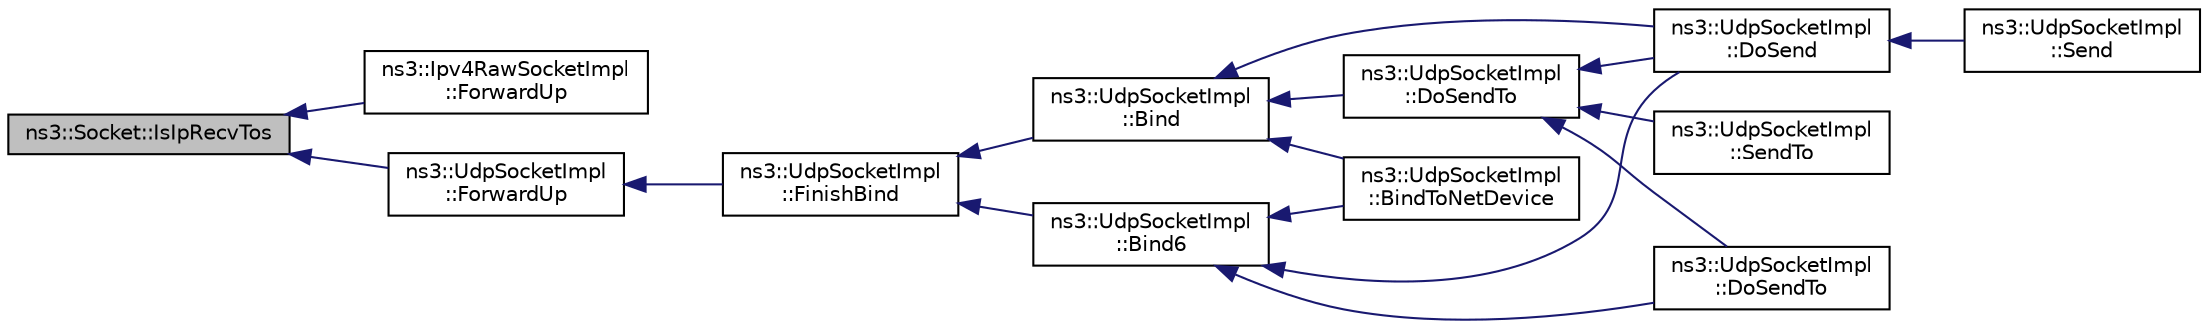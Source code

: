 digraph "ns3::Socket::IsIpRecvTos"
{
  edge [fontname="Helvetica",fontsize="10",labelfontname="Helvetica",labelfontsize="10"];
  node [fontname="Helvetica",fontsize="10",shape=record];
  rankdir="LR";
  Node1 [label="ns3::Socket::IsIpRecvTos",height=0.2,width=0.4,color="black", fillcolor="grey75", style="filled", fontcolor="black"];
  Node1 -> Node2 [dir="back",color="midnightblue",fontsize="10",style="solid"];
  Node2 [label="ns3::Ipv4RawSocketImpl\l::ForwardUp",height=0.2,width=0.4,color="black", fillcolor="white", style="filled",URL="$de/d84/classns3_1_1Ipv4RawSocketImpl.html#ab4fc4f9979027503156102d42ec62e9b",tooltip="Forward up to receive method. "];
  Node1 -> Node3 [dir="back",color="midnightblue",fontsize="10",style="solid"];
  Node3 [label="ns3::UdpSocketImpl\l::ForwardUp",height=0.2,width=0.4,color="black", fillcolor="white", style="filled",URL="$d8/df7/classns3_1_1UdpSocketImpl.html#ac7ad1051f59ee35a9083a457bd6c5642",tooltip="Called by the L3 protocol when it received a packet to pass on to TCP. "];
  Node3 -> Node4 [dir="back",color="midnightblue",fontsize="10",style="solid"];
  Node4 [label="ns3::UdpSocketImpl\l::FinishBind",height=0.2,width=0.4,color="black", fillcolor="white", style="filled",URL="$d8/df7/classns3_1_1UdpSocketImpl.html#ab176a2c5ea5e2ba0431a59cbc423c618"];
  Node4 -> Node5 [dir="back",color="midnightblue",fontsize="10",style="solid"];
  Node5 [label="ns3::UdpSocketImpl\l::Bind",height=0.2,width=0.4,color="black", fillcolor="white", style="filled",URL="$d8/df7/classns3_1_1UdpSocketImpl.html#a02289f4c7fa69580c8426484fe3712c3",tooltip="Allocate a local IPv4 endpoint for this socket. "];
  Node5 -> Node6 [dir="back",color="midnightblue",fontsize="10",style="solid"];
  Node6 [label="ns3::UdpSocketImpl\l::DoSend",height=0.2,width=0.4,color="black", fillcolor="white", style="filled",URL="$d8/df7/classns3_1_1UdpSocketImpl.html#aeb7a2f7998edd56c9079ac6a3518cd89",tooltip="Send a packet. "];
  Node6 -> Node7 [dir="back",color="midnightblue",fontsize="10",style="solid"];
  Node7 [label="ns3::UdpSocketImpl\l::Send",height=0.2,width=0.4,color="black", fillcolor="white", style="filled",URL="$d8/df7/classns3_1_1UdpSocketImpl.html#ac8e23c2e48d59b943ad5beda3c9b9cce",tooltip="Send data (or dummy data) to the remote host. "];
  Node5 -> Node8 [dir="back",color="midnightblue",fontsize="10",style="solid"];
  Node8 [label="ns3::UdpSocketImpl\l::DoSendTo",height=0.2,width=0.4,color="black", fillcolor="white", style="filled",URL="$d8/df7/classns3_1_1UdpSocketImpl.html#a18b22c398f6e9a7806f92b6a3ca7b3e8",tooltip="Send a packet to a specific destination and port (IPv4) "];
  Node8 -> Node6 [dir="back",color="midnightblue",fontsize="10",style="solid"];
  Node8 -> Node9 [dir="back",color="midnightblue",fontsize="10",style="solid"];
  Node9 [label="ns3::UdpSocketImpl\l::DoSendTo",height=0.2,width=0.4,color="black", fillcolor="white", style="filled",URL="$d8/df7/classns3_1_1UdpSocketImpl.html#a4c3672c1127cbe31678d8d18751d3f4c",tooltip="Send a packet to a specific destination and port (IPv6) "];
  Node8 -> Node10 [dir="back",color="midnightblue",fontsize="10",style="solid"];
  Node10 [label="ns3::UdpSocketImpl\l::SendTo",height=0.2,width=0.4,color="black", fillcolor="white", style="filled",URL="$d8/df7/classns3_1_1UdpSocketImpl.html#a8157d2ad72321be1047493ebf97e55f5",tooltip="Send data to a specified peer. "];
  Node5 -> Node11 [dir="back",color="midnightblue",fontsize="10",style="solid"];
  Node11 [label="ns3::UdpSocketImpl\l::BindToNetDevice",height=0.2,width=0.4,color="black", fillcolor="white", style="filled",URL="$d8/df7/classns3_1_1UdpSocketImpl.html#a93fa14afedc32353602551df1e5f2d59",tooltip="Bind a socket to specific device. "];
  Node4 -> Node12 [dir="back",color="midnightblue",fontsize="10",style="solid"];
  Node12 [label="ns3::UdpSocketImpl\l::Bind6",height=0.2,width=0.4,color="black", fillcolor="white", style="filled",URL="$d8/df7/classns3_1_1UdpSocketImpl.html#a32b33c7a08d81248b1579882cebadcb6",tooltip="Allocate a local IPv6 endpoint for this socket. "];
  Node12 -> Node6 [dir="back",color="midnightblue",fontsize="10",style="solid"];
  Node12 -> Node9 [dir="back",color="midnightblue",fontsize="10",style="solid"];
  Node12 -> Node11 [dir="back",color="midnightblue",fontsize="10",style="solid"];
}
